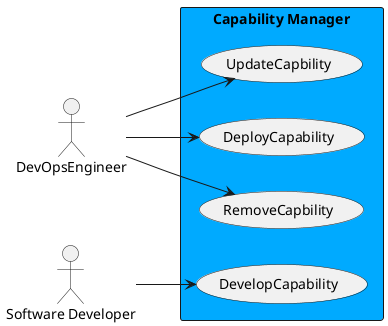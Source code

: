 @startuml

left to right direction
Actor "DevOpsEngineer" as DevOpsEngineer
Actor "Software Developer" as SoftwareDeveloper
Actor "DevOpsEngineer" as DevOpsEngineer
Actor "DevOpsEngineer" as DevOpsEngineer


rectangle "Capability Manager" #00aaff {
usecase "DeployCapability" as DeployCapability
    DevOpsEngineer --> DeployCapability
    usecase "DevelopCapability" as DevelopCapability
    SoftwareDeveloper --> DevelopCapability
    usecase "RemoveCapbility" as RemoveCapbility
    DevOpsEngineer --> RemoveCapbility
    usecase "UpdateCapbility" as UpdateCapbility
    DevOpsEngineer --> UpdateCapbility
    }


@enduml
